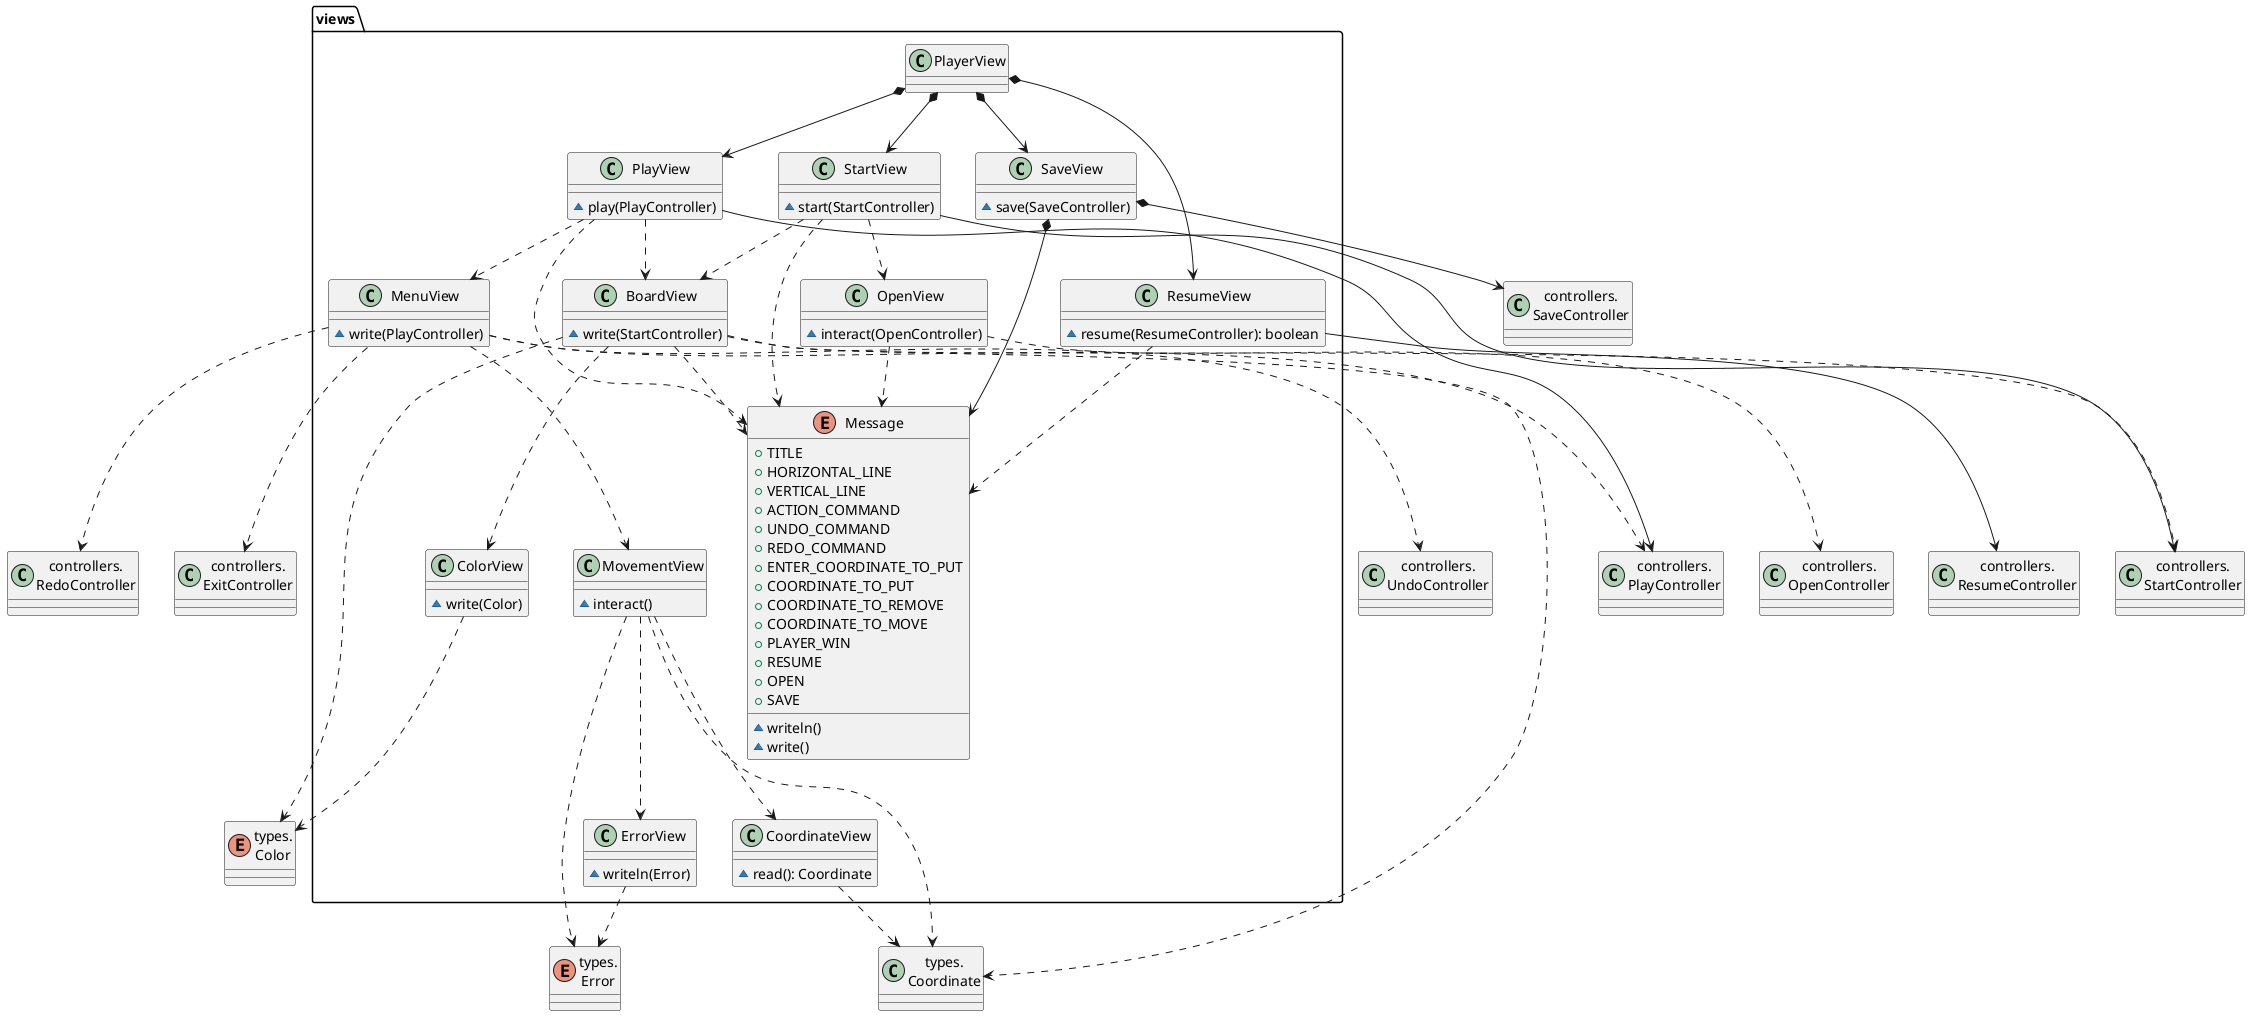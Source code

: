 @startuml packageViews
class Coordinate as "types.\nCoordinate"
enum Error as "types.\nError"
enum Color as "types.\nColor"
class StartController as "controllers.\nStartController"
class PlayController as "controllers.\nPlayController"
class ResumeController as "controllers.\nResumeController"
class UndoController as "controllers.\nUndoController"
class RedoController as "controllers.\nRedoController"
class OpenController as "controllers.\nOpenController"
class SaveController as "controllers.\nSaveController"
class ExitController as "controllers.\nExitController"

class  views.BoardView{
    ~ write(StartController)
}

class  views.ErrorView{
    ~ writeln(Error)
}

class  views.PlayView{
    ~ play(PlayController)
}

class  views.ResumeView{
    ~ resume(ResumeController): boolean
}

class views.StartView{
    ~ start(StartController)
}

class  views.MovementView{
    ~ interact()
}

class  views.ColorView{
    ~ write(Color)
}

class  views.SaveView{
    ~ save(SaveController)
}

class  views.OpenView{
    ~ interact(OpenController)
}

enum  views.Message{
    +TITLE
    +HORIZONTAL_LINE
    +VERTICAL_LINE
    +ACTION_COMMAND
    +UNDO_COMMAND
    +REDO_COMMAND
    +ENTER_COORDINATE_TO_PUT
    +COORDINATE_TO_PUT
    +COORDINATE_TO_REMOVE
    +COORDINATE_TO_MOVE
    +PLAYER_WIN
    +RESUME
    +OPEN
    +SAVE
    ~ writeln()
    ~ write()
}

class  views.PlayerView{

}

class  views.MenuView{
    ~ write(PlayController)
}

class  views.CoordinateView{
    ~ read(): Coordinate
}

views.PlayerView *-down-> views.StartView
views.PlayerView *-down-> views.PlayView
views.PlayerView *-down-> views.SaveView
views.SaveView *-down-> views.Message
views.SaveView *-down-> SaveController
views.PlayerView *-down-> views.ResumeView
views.StartView ..> views.Message
views.StartView ..> views.BoardView
views.StartView ..> views.OpenView
views.OpenView ..> OpenController
views.OpenView ..> views.Message
views.StartView -down-> StartController
views.BoardView ..> views.ColorView
views.BoardView ..> views.Message
views.PlayView ..> views.Message
views.PlayView ..> views.BoardView
views.PlayView ..> views.MenuView
views.MenuView ..> views.MovementView
views.MenuView .down.> PlayController
views.MenuView .down.> UndoController
views.MenuView .down.> RedoController
views.MenuView .down.> ExitController
views.MovementView ..> views.ErrorView
views.ResumeView ..> views.Message
views.ResumeView -down-> ResumeController
views.BoardView .down.> Coordinate
views.MovementView .down.> Coordinate
views.BoardView .down.> StartController
views.BoardView .down.> Color
views.MovementView .down.> Error
views.ErrorView .down.> Error
views.PlayView -down-> PlayController
views.ColorView .down.> Color
views.CoordinateView .down.> Coordinate
views.MovementView ..> views.CoordinateView
@enduml